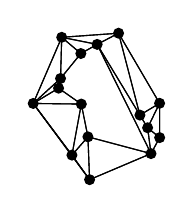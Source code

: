 \begin{tikzpicture}
    \fill (-0.367, 0.056) circle(2pt);
    \fill (-0.978, 0.064) circle(2pt);
    \fill (-0.616, 0.904) circle(2pt);
    \fill (-0.262, -0.904) circle(2pt);
    \fill (0.628, -0.37) circle(2pt);
    \fill (0.377, -0.084) circle(2pt);
    \fill (-0.486, -0.592) circle(2pt);
    \fill (-0.656, 0.258) circle(2pt);
    \fill (-0.283, -0.36) circle(2pt);
    \fill (-0.631, 0.381) circle(2pt);
    \fill (0.106, 0.956) circle(2pt);
    \fill (-0.373, 0.698) circle(2pt);
    \fill (0.627, 0.066) circle(2pt);
    \fill (0.518, -0.573) circle(2pt);
    \fill (-0.166, 0.814) circle(2pt);
    \fill (0.475, -0.245) circle(2pt);
    \draw (0.627,0.066) -- (0.628,-0.37);
    \draw (0.627,0.066) -- (0.106,0.956);
    \draw (-0.262,-0.904) -- (-0.978,0.064);
    \draw (0.628,-0.37) -- (0.627,0.066);
    \draw (-0.166,0.814) -- (0.106,0.956);
    \draw (-0.283,-0.36) -- (-0.367,0.056);
    \draw (-0.631,0.381) -- (-0.616,0.904);
    \draw (0.628,-0.37) -- (0.475,-0.245);
    \draw (-0.262,-0.904) -- (0.518,-0.573);
    \draw (0.377,-0.084) -- (0.106,0.956);
    \draw (-0.373,0.698) -- (-0.616,0.904);
    \draw (-0.283,-0.36) -- (-0.262,-0.904);
    \draw (-0.166,0.814) -- (0.518,-0.573);
    \draw (-0.283,-0.36) -- (-0.486,-0.592);
    \draw (-0.978,0.064) -- (-0.367,0.056);
    \draw (-0.631,0.381) -- (-0.373,0.698);
    \draw (-0.978,0.064) -- (-0.486,-0.592);
    \draw (-0.367,0.056) -- (-0.283,-0.36);
    \draw (-0.978,0.064) -- (-0.262,-0.904);
    \draw (0.106,0.956) -- (0.627,0.066);
    \draw (-0.616,0.904) -- (-0.373,0.698);
    \draw (-0.978,0.064) -- (-0.631,0.381);
    \draw (-0.373,0.698) -- (-0.166,0.814);
    \draw (-0.616,0.904) -- (-0.166,0.814);
    \draw (0.475,-0.245) -- (0.377,-0.084);
    \draw (0.518,-0.573) -- (-0.283,-0.36);
    \draw (-0.656,0.258) -- (-0.978,0.064);
    \draw (0.518,-0.573) -- (-0.166,0.814);
    \draw (-0.486,-0.592) -- (-0.283,-0.36);
    \draw (-0.262,-0.904) -- (-0.486,-0.592);
    \draw (0.627,0.066) -- (0.475,-0.245);
    \draw (-0.631,0.381) -- (-0.978,0.064);
    \draw (-0.631,0.381) -- (-0.656,0.258);
    \draw (0.377,-0.084) -- (0.627,0.066);
    \draw (0.106,0.956) -- (-0.616,0.904);
    \draw (-0.367,0.056) -- (-0.978,0.064);
    \draw (-0.367,0.056) -- (-0.656,0.258);
    \draw (0.106,0.956) -- (0.377,-0.084);
    \draw (0.377,-0.084) -- (0.475,-0.245);
    \draw (-0.978,0.064) -- (-0.616,0.904);
    \draw (-0.616,0.904) -- (-0.978,0.064);
    \draw (0.518,-0.573) -- (0.628,-0.37);
    \draw (0.106,0.956) -- (-0.166,0.814);
    \draw (0.475,-0.245) -- (0.628,-0.37);
    \draw (-0.486,-0.592) -- (-0.978,0.064);
    \draw (-0.616,0.904) -- (0.106,0.956);
    \draw (-0.656,0.258) -- (-0.367,0.056);
    \draw (0.475,-0.245) -- (0.518,-0.573);
    \draw (-0.656,0.258) -- (-0.631,0.381);
    \draw (0.627,0.066) -- (0.377,-0.084);
    \draw (-0.166,0.814) -- (-0.616,0.904);
    \draw (-0.166,0.814) -- (0.377,-0.084);
    \draw (-0.166,0.814) -- (-0.373,0.698);
    \draw (-0.262,-0.904) -- (-0.283,-0.36);
    \draw (0.628,-0.37) -- (0.518,-0.573);
    \draw (0.475,-0.245) -- (0.627,0.066);
    \draw (0.377,-0.084) -- (-0.166,0.814);
    \draw (-0.373,0.698) -- (-0.631,0.381);
    \draw (-0.367,0.056) -- (-0.486,-0.592);
    \draw (-0.283,-0.36) -- (0.518,-0.573);
    \draw (0.518,-0.573) -- (-0.262,-0.904);
    \draw (-0.616,0.904) -- (-0.631,0.381);
    \draw (-0.978,0.064) -- (-0.656,0.258);
    \draw (-0.486,-0.592) -- (-0.367,0.056);
    \draw (0.518,-0.573) -- (0.475,-0.245);
    \draw (-0.486,-0.592) -- (-0.262,-0.904);
\end{tikzpicture}
